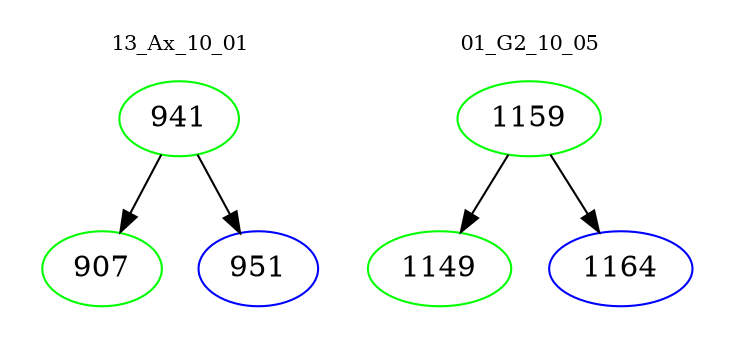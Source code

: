 digraph{
subgraph cluster_0 {
color = white
label = "13_Ax_10_01";
fontsize=10;
T0_941 [label="941", color="green"]
T0_941 -> T0_907 [color="black"]
T0_907 [label="907", color="green"]
T0_941 -> T0_951 [color="black"]
T0_951 [label="951", color="blue"]
}
subgraph cluster_1 {
color = white
label = "01_G2_10_05";
fontsize=10;
T1_1159 [label="1159", color="green"]
T1_1159 -> T1_1149 [color="black"]
T1_1149 [label="1149", color="green"]
T1_1159 -> T1_1164 [color="black"]
T1_1164 [label="1164", color="blue"]
}
}
